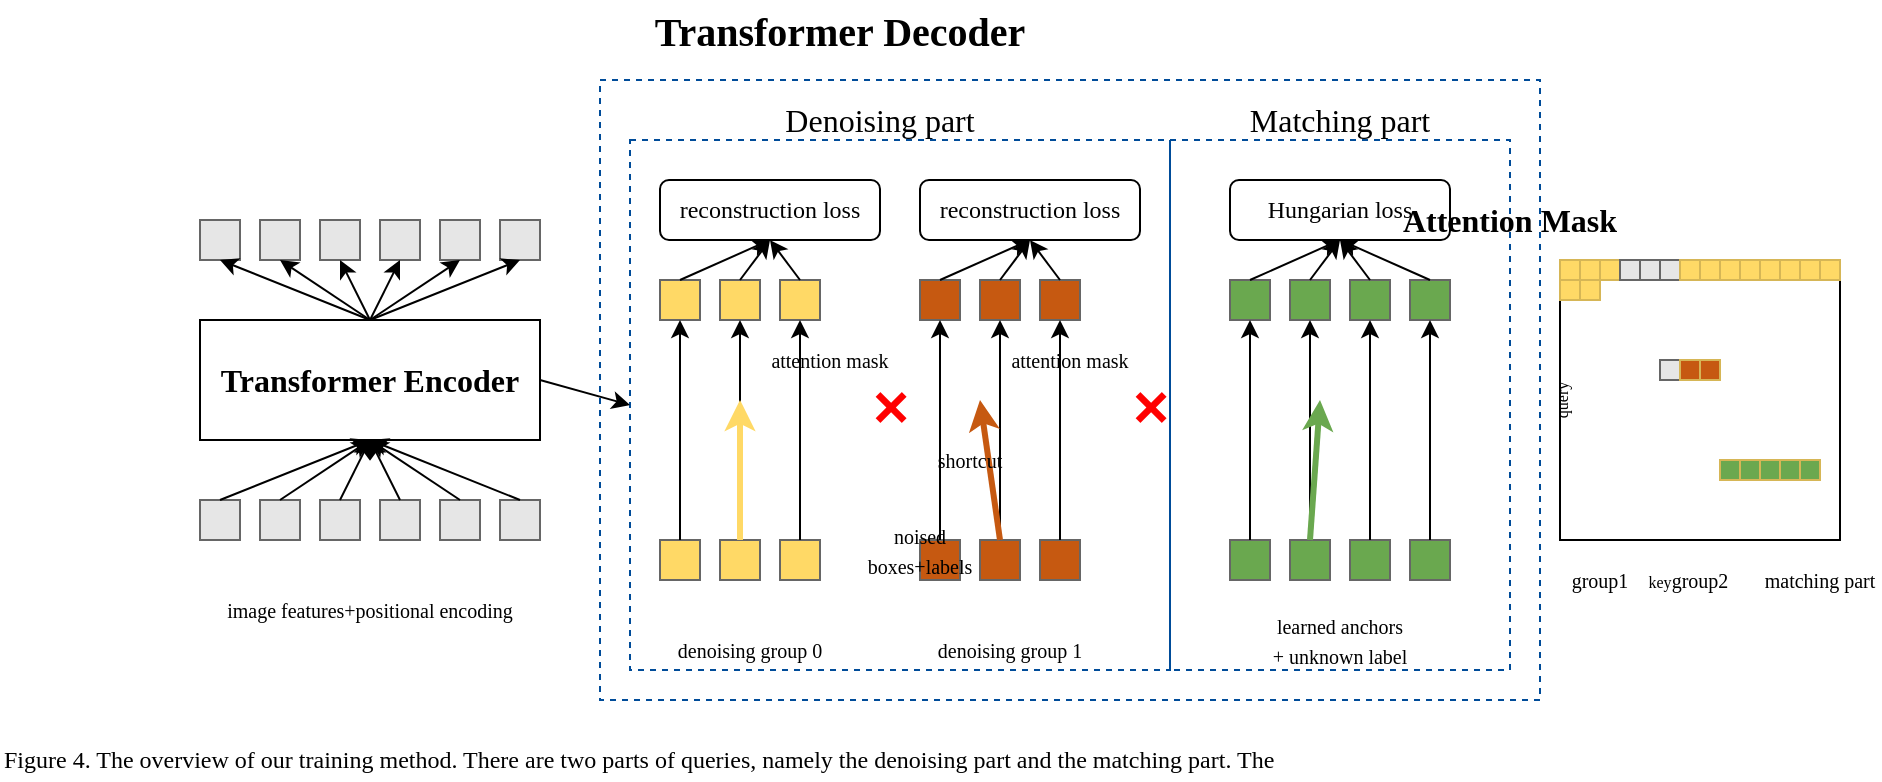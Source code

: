 <mxfile version="21.8.2" type="device">
  <diagram id="transformer_decoder" name="Transformer Decoder">
    <mxGraphModel dx="1422" dy="798" grid="1" gridSize="10" guides="1" tooltips="1" connect="1" arrows="1" fold="1" page="1" pageScale="1" pageWidth="850" pageHeight="1100" math="0" shadow="0">
      <root>
        <mxCell id="0" />
        <mxCell id="1" parent="0" />
        
        <!-- Title -->
        <mxCell id="2" value="&lt;font style=&quot;font-size: 20px;&quot; face=&quot;Times New Roman&quot;&gt;&lt;b&gt;Transformer Decoder&lt;/b&gt;&lt;/font&gt;" style="text;html=1;strokeColor=none;fillColor=none;align=center;verticalAlign=middle;whiteSpace=wrap;rounded=0;" vertex="1" parent="1">
          <mxGeometry x="320" y="60" width="240" height="30" as="geometry" />
        </mxCell>
        
        <!-- Main divided sections -->
        <mxCell id="3" value="" style="rounded=0;whiteSpace=wrap;html=1;fillColor=none;dashed=1;strokeColor=#004C99;strokeWidth=1;" vertex="1" parent="1">
          <mxGeometry x="320" y="100" width="470" height="310" as="geometry" />
        </mxCell>
        
        <!-- Denoising part -->
        <mxCell id="4" value="" style="rounded=0;whiteSpace=wrap;html=1;fillColor=none;dashed=1;strokeColor=#004C99;strokeWidth=1;" vertex="1" parent="1">
          <mxGeometry x="335" y="130" width="270" height="265" as="geometry" />
        </mxCell>
        
        <mxCell id="5" value="&lt;font face=&quot;Times New Roman&quot; style=&quot;font-size: 16px;&quot;&gt;Denoising part&lt;/font&gt;" style="text;html=1;strokeColor=none;fillColor=none;align=center;verticalAlign=middle;whiteSpace=wrap;rounded=0;" vertex="1" parent="1">
          <mxGeometry x="400" y="105" width="120" height="30" as="geometry" />
        </mxCell>
        
        <!-- Matching part -->
        <mxCell id="6" value="" style="rounded=0;whiteSpace=wrap;html=1;fillColor=none;dashed=1;strokeColor=#004C99;strokeWidth=1;" vertex="1" parent="1">
          <mxGeometry x="605" y="130" width="170" height="265" as="geometry" />
        </mxCell>
        
        <mxCell id="7" value="&lt;font face=&quot;Times New Roman&quot; style=&quot;font-size: 16px;&quot;&gt;Matching part&lt;/font&gt;" style="text;html=1;strokeColor=none;fillColor=none;align=center;verticalAlign=middle;whiteSpace=wrap;rounded=0;" vertex="1" parent="1">
          <mxGeometry x="630" y="105" width="120" height="30" as="geometry" />
        </mxCell>
        
        <!-- Transformer Encoder Box -->
        <mxCell id="8" value="&lt;font face=&quot;Times New Roman&quot; style=&quot;font-size: 16px;&quot;&gt;&lt;b&gt;Transformer Encoder&lt;/b&gt;&lt;/font&gt;" style="rounded=0;whiteSpace=wrap;html=1;fillColor=#ffffff;strokeColor=#000000;strokeWidth=1;" vertex="1" parent="1">
          <mxGeometry x="120" y="220" width="170" height="60" as="geometry" />
        </mxCell>
        
        <!-- Reconstruction Loss Boxes -->
        <mxCell id="9" value="&lt;font style=&quot;font-size: 12px;&quot; face=&quot;Times New Roman&quot;&gt;reconstruction loss&lt;/font&gt;" style="rounded=1;whiteSpace=wrap;html=1;fillColor=#FFFFFF;strokeColor=#000000;" vertex="1" parent="1">
          <mxGeometry x="350" y="150" width="110" height="30" as="geometry" />
        </mxCell>
        
        <mxCell id="10" value="&lt;font style=&quot;font-size: 12px;&quot; face=&quot;Times New Roman&quot;&gt;reconstruction loss&lt;/font&gt;" style="rounded=1;whiteSpace=wrap;html=1;fillColor=#FFFFFF;strokeColor=#000000;" vertex="1" parent="1">
          <mxGeometry x="480" y="150" width="110" height="30" as="geometry" />
        </mxCell>
        
        <!-- Hungarian Loss Box -->
        <mxCell id="11" value="&lt;font style=&quot;font-size: 12px;&quot; face=&quot;Times New Roman&quot;&gt;Hungarian loss&lt;/font&gt;" style="rounded=1;whiteSpace=wrap;html=1;fillColor=#FFFFFF;strokeColor=#000000;" vertex="1" parent="1">
          <mxGeometry x="635" y="150" width="110" height="30" as="geometry" />
        </mxCell>
        
        <!-- Input Boxes for Transformer Encoder -->
        <mxCell id="12" value="" style="rounded=0;whiteSpace=wrap;html=1;fillColor=#E6E6E6;strokeColor=#666666;" vertex="1" parent="1">
          <mxGeometry x="120" y="310" width="20" height="20" as="geometry" />
        </mxCell>
        
        <mxCell id="13" value="" style="rounded=0;whiteSpace=wrap;html=1;fillColor=#E6E6E6;strokeColor=#666666;" vertex="1" parent="1">
          <mxGeometry x="150" y="310" width="20" height="20" as="geometry" />
        </mxCell>
        
        <mxCell id="14" value="" style="rounded=0;whiteSpace=wrap;html=1;fillColor=#E6E6E6;strokeColor=#666666;" vertex="1" parent="1">
          <mxGeometry x="180" y="310" width="20" height="20" as="geometry" />
        </mxCell>
        
        <mxCell id="15" value="" style="rounded=0;whiteSpace=wrap;html=1;fillColor=#E6E6E6;strokeColor=#666666;" vertex="1" parent="1">
          <mxGeometry x="210" y="310" width="20" height="20" as="geometry" />
        </mxCell>
        
        <mxCell id="16" value="" style="rounded=0;whiteSpace=wrap;html=1;fillColor=#E6E6E6;strokeColor=#666666;" vertex="1" parent="1">
          <mxGeometry x="240" y="310" width="20" height="20" as="geometry" />
        </mxCell>
        
        <mxCell id="17" value="" style="rounded=0;whiteSpace=wrap;html=1;fillColor=#E6E6E6;strokeColor=#666666;" vertex="1" parent="1">
          <mxGeometry x="270" y="310" width="20" height="20" as="geometry" />
        </mxCell>
        
        <!-- Output Boxes from Transformer Encoder -->
        <mxCell id="18" value="" style="rounded=0;whiteSpace=wrap;html=1;fillColor=#E6E6E6;strokeColor=#666666;" vertex="1" parent="1">
          <mxGeometry x="120" y="170" width="20" height="20" as="geometry" />
        </mxCell>
        
        <mxCell id="19" value="" style="rounded=0;whiteSpace=wrap;html=1;fillColor=#E6E6E6;strokeColor=#666666;" vertex="1" parent="1">
          <mxGeometry x="150" y="170" width="20" height="20" as="geometry" />
        </mxCell>
        
        <mxCell id="20" value="" style="rounded=0;whiteSpace=wrap;html=1;fillColor=#E6E6E6;strokeColor=#666666;" vertex="1" parent="1">
          <mxGeometry x="180" y="170" width="20" height="20" as="geometry" />
        </mxCell>
        
        <mxCell id="21" value="" style="rounded=0;whiteSpace=wrap;html=1;fillColor=#E6E6E6;strokeColor=#666666;" vertex="1" parent="1">
          <mxGeometry x="210" y="170" width="20" height="20" as="geometry" />
        </mxCell>
        
        <mxCell id="22" value="" style="rounded=0;whiteSpace=wrap;html=1;fillColor=#E6E6E6;strokeColor=#666666;" vertex="1" parent="1">
          <mxGeometry x="240" y="170" width="20" height="20" as="geometry" />
        </mxCell>
        
        <mxCell id="23" value="" style="rounded=0;whiteSpace=wrap;html=1;fillColor=#E6E6E6;strokeColor=#666666;" vertex="1" parent="1">
          <mxGeometry x="270" y="170" width="20" height="20" as="geometry" />
        </mxCell>
        
        <!-- Denoising Group 0 Boxes -->
        <mxCell id="24" value="" style="rounded=0;whiteSpace=wrap;html=1;fillColor=#FFD966;strokeColor=#666666;" vertex="1" parent="1">
          <mxGeometry x="350" y="200" width="20" height="20" as="geometry" />
        </mxCell>
        
        <mxCell id="25" value="" style="rounded=0;whiteSpace=wrap;html=1;fillColor=#FFD966;strokeColor=#666666;" vertex="1" parent="1">
          <mxGeometry x="380" y="200" width="20" height="20" as="geometry" />
        </mxCell>
        
        <mxCell id="26" value="" style="rounded=0;whiteSpace=wrap;html=1;fillColor=#FFD966;strokeColor=#666666;" vertex="1" parent="1">
          <mxGeometry x="410" y="200" width="20" height="20" as="geometry" />
        </mxCell>
        
        <!-- Denoising Group 1 Boxes -->
        <mxCell id="27" value="" style="rounded=0;whiteSpace=wrap;html=1;fillColor=#C65911;strokeColor=#666666;" vertex="1" parent="1">
          <mxGeometry x="480" y="200" width="20" height="20" as="geometry" />
        </mxCell>
        
        <mxCell id="28" value="" style="rounded=0;whiteSpace=wrap;html=1;fillColor=#C65911;strokeColor=#666666;" vertex="1" parent="1">
          <mxGeometry x="510" y="200" width="20" height="20" as="geometry" />
        </mxCell>
        
        <mxCell id="29" value="" style="rounded=0;whiteSpace=wrap;html=1;fillColor=#C65911;strokeColor=#666666;" vertex="1" parent="1">
          <mxGeometry x="540" y="200" width="20" height="20" as="geometry" />
        </mxCell>
        
        <!-- Matching part Boxes -->
        <mxCell id="30" value="" style="rounded=0;whiteSpace=wrap;html=1;fillColor=#6AA84F;strokeColor=#666666;" vertex="1" parent="1">
          <mxGeometry x="635" y="200" width="20" height="20" as="geometry" />
        </mxCell>
        
        <mxCell id="31" value="" style="rounded=0;whiteSpace=wrap;html=1;fillColor=#6AA84F;strokeColor=#666666;" vertex="1" parent="1">
          <mxGeometry x="665" y="200" width="20" height="20" as="geometry" />
        </mxCell>
        
        <mxCell id="32" value="" style="rounded=0;whiteSpace=wrap;html=1;fillColor=#6AA84F;strokeColor=#666666;" vertex="1" parent="1">
          <mxGeometry x="695" y="200" width="20" height="20" as="geometry" />
        </mxCell>
        
        <mxCell id="33" value="" style="rounded=0;whiteSpace=wrap;html=1;fillColor=#6AA84F;strokeColor=#666666;" vertex="1" parent="1">
          <mxGeometry x="725" y="200" width="20" height="20" as="geometry" />
        </mxCell>
        
        <!-- Input Vectors Below -->
        <!-- Denoising Group 0 Input -->
        <mxCell id="34" value="" style="rounded=0;whiteSpace=wrap;html=1;fillColor=#FFD966;strokeColor=#666666;" vertex="1" parent="1">
          <mxGeometry x="350" y="330" width="20" height="20" as="geometry" />
        </mxCell>
        
        <mxCell id="35" value="" style="rounded=0;whiteSpace=wrap;html=1;fillColor=#FFD966;strokeColor=#666666;" vertex="1" parent="1">
          <mxGeometry x="380" y="330" width="20" height="20" as="geometry" />
        </mxCell>
        
        <mxCell id="36" value="" style="rounded=0;whiteSpace=wrap;html=1;fillColor=#FFD966;strokeColor=#666666;" vertex="1" parent="1">
          <mxGeometry x="410" y="330" width="20" height="20" as="geometry" />
        </mxCell>
        
        <!-- Denoising Group 1 Input -->
        <mxCell id="37" value="" style="rounded=0;whiteSpace=wrap;html=1;fillColor=#C65911;strokeColor=#666666;" vertex="1" parent="1">
          <mxGeometry x="480" y="330" width="20" height="20" as="geometry" />
        </mxCell>
        
        <mxCell id="38" value="" style="rounded=0;whiteSpace=wrap;html=1;fillColor=#C65911;strokeColor=#666666;" vertex="1" parent="1">
          <mxGeometry x="510" y="330" width="20" height="20" as="geometry" />
        </mxCell>
        
        <mxCell id="39" value="" style="rounded=0;whiteSpace=wrap;html=1;fillColor=#C65911;strokeColor=#666666;" vertex="1" parent="1">
          <mxGeometry x="540" y="330" width="20" height="20" as="geometry" />
        </mxCell>
        
        <!-- Matching part Input -->
        <mxCell id="40" value="" style="rounded=0;whiteSpace=wrap;html=1;fillColor=#6AA84F;strokeColor=#666666;" vertex="1" parent="1">
          <mxGeometry x="635" y="330" width="20" height="20" as="geometry" />
        </mxCell>
        
        <mxCell id="41" value="" style="rounded=0;whiteSpace=wrap;html=1;fillColor=#6AA84F;strokeColor=#666666;" vertex="1" parent="1">
          <mxGeometry x="665" y="330" width="20" height="20" as="geometry" />
        </mxCell>
        
        <mxCell id="42" value="" style="rounded=0;whiteSpace=wrap;html=1;fillColor=#6AA84F;strokeColor=#666666;" vertex="1" parent="1">
          <mxGeometry x="695" y="330" width="20" height="20" as="geometry" />
        </mxCell>
        
        <mxCell id="43" value="" style="rounded=0;whiteSpace=wrap;html=1;fillColor=#6AA84F;strokeColor=#666666;" vertex="1" parent="1">
          <mxGeometry x="725" y="330" width="20" height="20" as="geometry" />
        </mxCell>
        
        <!-- Attention Mask Title and Box -->
        <mxCell id="44" value="&lt;font style=&quot;font-size: 16px;&quot; face=&quot;Times New Roman&quot;&gt;&lt;b&gt;Attention Mask&lt;/b&gt;&lt;/font&gt;" style="text;html=1;strokeColor=none;fillColor=none;align=center;verticalAlign=middle;whiteSpace=wrap;rounded=0;" vertex="1" parent="1">
          <mxGeometry x="700" y="155" width="150" height="30" as="geometry" />
        </mxCell>
        
        <!-- Attention Mask Grid -->
        <mxCell id="45" value="" style="rounded=0;whiteSpace=wrap;html=1;fillColor=none;strokeColor=#000000;" vertex="1" parent="1">
          <mxGeometry x="800" y="190" width="140" height="140" as="geometry" />
        </mxCell>
        
        <!-- Row 1 of grid -->
        <mxCell id="46" value="" style="rounded=0;whiteSpace=wrap;html=1;fillColor=#FFD966;strokeColor=#d6b656;" vertex="1" parent="1">
          <mxGeometry x="800" y="190" width="10" height="10" as="geometry" />
        </mxCell>
        
        <mxCell id="47" value="" style="rounded=0;whiteSpace=wrap;html=1;fillColor=#FFD966;strokeColor=#d6b656;" vertex="1" parent="1">
          <mxGeometry x="810" y="190" width="10" height="10" as="geometry" />
        </mxCell>
        
        <mxCell id="48" value="" style="rounded=0;whiteSpace=wrap;html=1;fillColor=#FFD966;strokeColor=#d6b656;" vertex="1" parent="1">
          <mxGeometry x="820" y="190" width="10" height="10" as="geometry" />
        </mxCell>
        
        <mxCell id="49" value="" style="rounded=0;whiteSpace=wrap;html=1;fillColor=#E6E6E6;strokeColor=#666666;" vertex="1" parent="1">
          <mxGeometry x="830" y="190" width="10" height="10" as="geometry" />
        </mxCell>
        
        <mxCell id="50" value="" style="rounded=0;whiteSpace=wrap;html=1;fillColor=#E6E6E6;strokeColor=#666666;" vertex="1" parent="1">
          <mxGeometry x="840" y="190" width="10" height="10" as="geometry" />
        </mxCell>
        
        <mxCell id="51" value="" style="rounded=0;whiteSpace=wrap;html=1;fillColor=#E6E6E6;strokeColor=#666666;" vertex="1" parent="1">
          <mxGeometry x="850" y="190" width="10" height="10" as="geometry" />
        </mxCell>
        
        <mxCell id="52" value="" style="rounded=0;whiteSpace=wrap;html=1;fillColor=#FFD966;strokeColor=#d6b656;" vertex="1" parent="1">
          <mxGeometry x="860" y="190" width="10" height="10" as="geometry" />
        </mxCell>
        
        <mxCell id="53" value="" style="rounded=0;whiteSpace=wrap;html=1;fillColor=#FFD966;strokeColor=#d6b656;" vertex="1" parent="1">
          <mxGeometry x="870" y="190" width="10" height="10" as="geometry" />
        </mxCell>
        
        <mxCell id="54" value="" style="rounded=0;whiteSpace=wrap;html=1;fillColor=#FFD966;strokeColor=#d6b656;" vertex="1" parent="1">
          <mxGeometry x="880" y="190" width="10" height="10" as="geometry" />
        </mxCell>
        
        <mxCell id="55" value="" style="rounded=0;whiteSpace=wrap;html=1;fillColor=#FFD966;strokeColor=#d6b656;" vertex="1" parent="1">
          <mxGeometry x="890" y="190" width="10" height="10" as="geometry" />
        </mxCell>
        
        <mxCell id="56" value="" style="rounded=0;whiteSpace=wrap;html=1;fillColor=#FFD966;strokeColor=#d6b656;" vertex="1" parent="1">
          <mxGeometry x="900" y="190" width="10" height="10" as="geometry" />
        </mxCell>
        
        <mxCell id="57" value="" style="rounded=0;whiteSpace=wrap;html=1;fillColor=#FFD966;strokeColor=#d6b656;" vertex="1" parent="1">
          <mxGeometry x="910" y="190" width="10" height="10" as="geometry" />
        </mxCell>
        
        <mxCell id="58" value="" style="rounded=0;whiteSpace=wrap;html=1;fillColor=#FFD966;strokeColor=#d6b656;" vertex="1" parent="1">
          <mxGeometry x="920" y="190" width="10" height="10" as="geometry" />
        </mxCell>
        
        <mxCell id="59" value="" style="rounded=0;whiteSpace=wrap;html=1;fillColor=#FFD966;strokeColor=#d6b656;" vertex="1" parent="1">
          <mxGeometry x="930" y="190" width="10" height="10" as="geometry" />
        </mxCell>
        
        <!-- Add more colored cells for the attention mask grid -->
        <!-- Row 2 of grid -->
        <mxCell id="60" value="" style="rounded=0;whiteSpace=wrap;html=1;fillColor=#FFD966;strokeColor=#d6b656;" vertex="1" parent="1">
          <mxGeometry x="800" y="200" width="10" height="10" as="geometry" />
        </mxCell>
        
        <mxCell id="61" value="" style="rounded=0;whiteSpace=wrap;html=1;fillColor=#FFD966;strokeColor=#d6b656;" vertex="1" parent="1">
          <mxGeometry x="810" y="200" width="10" height="10" as="geometry" />
        </mxCell>
        
        <!-- Continue adding all the grid cells as needed -->
        <!-- For brevity, I'll add the remaining representative rows -->
        
        <!-- Middle rows with brown cells -->
        <mxCell id="62" value="" style="rounded=0;whiteSpace=wrap;html=1;fillColor=#E6E6E6;strokeColor=#666666;" vertex="1" parent="1">
          <mxGeometry x="850" y="240" width="10" height="10" as="geometry" />
        </mxCell>
        
        <mxCell id="63" value="" style="rounded=0;whiteSpace=wrap;html=1;fillColor=#C65911;strokeColor=#d6b656;" vertex="1" parent="1">
          <mxGeometry x="860" y="240" width="10" height="10" as="geometry" />
        </mxCell>
        
        <mxCell id="64" value="" style="rounded=0;whiteSpace=wrap;html=1;fillColor=#C65911;strokeColor=#d6b656;" vertex="1" parent="1">
          <mxGeometry x="870" y="240" width="10" height="10" as="geometry" />
        </mxCell>
        
        <!-- Bottom rows with green cells -->
        <mxCell id="65" value="" style="rounded=0;whiteSpace=wrap;html=1;fillColor=#6AA84F;strokeColor=#d6b656;" vertex="1" parent="1">
          <mxGeometry x="880" y="290" width="10" height="10" as="geometry" />
        </mxCell>
        
        <mxCell id="66" value="" style="rounded=0;whiteSpace=wrap;html=1;fillColor=#6AA84F;strokeColor=#d6b656;" vertex="1" parent="1">
          <mxGeometry x="890" y="290" width="10" height="10" as="geometry" />
        </mxCell>
        
        <mxCell id="67" value="" style="rounded=0;whiteSpace=wrap;html=1;fillColor=#6AA84F;strokeColor=#d6b656;" vertex="1" parent="1">
          <mxGeometry x="900" y="290" width="10" height="10" as="geometry" />
        </mxCell>
        
        <mxCell id="68" value="" style="rounded=0;whiteSpace=wrap;html=1;fillColor=#6AA84F;strokeColor=#d6b656;" vertex="1" parent="1">
          <mxGeometry x="910" y="290" width="10" height="10" as="geometry" />
        </mxCell>
        
        <mxCell id="69" value="" style="rounded=0;whiteSpace=wrap;html=1;fillColor=#6AA84F;strokeColor=#d6b656;" vertex="1" parent="1">
          <mxGeometry x="920" y="290" width="10" height="10" as="geometry" />
        </mxCell>
        
        <!-- Legend for the Attention Mask -->
        <mxCell id="70" value="&lt;font face=&quot;Times New Roman&quot; style=&quot;font-size: 10px;&quot;&gt;group1&lt;/font&gt;" style="text;html=1;strokeColor=none;fillColor=none;align=center;verticalAlign=middle;whiteSpace=wrap;rounded=0;" vertex="1" parent="1">
          <mxGeometry x="800" y="340" width="40" height="20" as="geometry" />
        </mxCell>
        
        <mxCell id="71" value="&lt;font face=&quot;Times New Roman&quot; style=&quot;font-size: 10px;&quot;&gt;group2&lt;/font&gt;" style="text;html=1;strokeColor=none;fillColor=none;align=center;verticalAlign=middle;whiteSpace=wrap;rounded=0;" vertex="1" parent="1">
          <mxGeometry x="850" y="340" width="40" height="20" as="geometry" />
        </mxCell>
        
        <mxCell id="72" value="&lt;font face=&quot;Times New Roman&quot; style=&quot;font-size: 10px;&quot;&gt;matching part&lt;/font&gt;" style="text;html=1;strokeColor=none;fillColor=none;align=center;verticalAlign=middle;whiteSpace=wrap;rounded=0;" vertex="1" parent="1">
          <mxGeometry x="900" y="340" width="60" height="20" as="geometry" />
        </mxCell>
        
        <!-- Connection arrows from encoder to decoder -->
        <mxCell id="73" value="" style="endArrow=classic;html=1;rounded=0;exitX=1;exitY=0.5;exitDx=0;exitDy=0;entryX=0;entryY=0.5;entryDx=0;entryDy=0;" edge="1" parent="1" source="8" target="4">
          <mxGeometry width="50" height="50" relative="1" as="geometry">
            <mxPoint x="400" y="430" as="sourcePoint" />
            <mxPoint x="450" y="380" as="targetPoint" />
          </mxGeometry>
        </mxCell>
        
        <!-- Arrows from input to encoder -->
        <mxCell id="74" value="" style="endArrow=classic;html=1;rounded=0;exitX=0.5;exitY=0;exitDx=0;exitDy=0;entryX=0.5;entryY=1;entryDx=0;entryDy=0;" edge="1" parent="1" source="12" target="8">
          <mxGeometry width="50" height="50" relative="1" as="geometry">
            <mxPoint x="400" y="430" as="sourcePoint" />
            <mxPoint x="450" y="380" as="targetPoint" />
          </mxGeometry>
        </mxCell>
        
        <mxCell id="75" value="" style="endArrow=classic;html=1;rounded=0;exitX=0.5;exitY=0;exitDx=0;exitDy=0;entryX=0.5;entryY=1;entryDx=0;entryDy=0;" edge="1" parent="1" source="13" target="8">
          <mxGeometry width="50" height="50" relative="1" as="geometry">
            <mxPoint x="400" y="430" as="sourcePoint" />
            <mxPoint x="450" y="380" as="targetPoint" />
          </mxGeometry>
        </mxCell>
        
        <mxCell id="76" value="" style="endArrow=classic;html=1;rounded=0;exitX=0.5;exitY=0;exitDx=0;exitDy=0;entryX=0.5;entryY=1;entryDx=0;entryDy=0;" edge="1" parent="1" source="14" target="8">
          <mxGeometry width="50" height="50" relative="1" as="geometry">
            <mxPoint x="400" y="430" as="sourcePoint" />
            <mxPoint x="450" y="380" as="targetPoint" />
          </mxGeometry>
        </mxCell>
        
        <mxCell id="77" value="" style="endArrow=classic;html=1;rounded=0;exitX=0.5;exitY=0;exitDx=0;exitDy=0;entryX=0.5;entryY=1;entryDx=0;entryDy=0;" edge="1" parent="1" source="15" target="8">
          <mxGeometry width="50" height="50" relative="1" as="geometry">
            <mxPoint x="400" y="430" as="sourcePoint" />
            <mxPoint x="450" y="380" as="targetPoint" />
          </mxGeometry>
        </mxCell>
        
        <mxCell id="78" value="" style="endArrow=classic;html=1;rounded=0;exitX=0.5;exitY=0;exitDx=0;exitDy=0;entryX=0.5;entryY=1;entryDx=0;entryDy=0;" edge="1" parent="1" source="16" target="8">
          <mxGeometry width="50" height="50" relative="1" as="geometry">
            <mxPoint x="400" y="430" as="sourcePoint" />
            <mxPoint x="450" y="380" as="targetPoint" />
          </mxGeometry>
        </mxCell>
        
        <mxCell id="79" value="" style="endArrow=classic;html=1;rounded=0;exitX=0.5;exitY=0;exitDx=0;exitDy=0;entryX=0.5;entryY=1;entryDx=0;entryDy=0;" edge="1" parent="1" source="17" target="8">
          <mxGeometry width="50" height="50" relative="1" as="geometry">
            <mxPoint x="400" y="430" as="sourcePoint" />
            <mxPoint x="450" y="380" as="targetPoint" />
          </mxGeometry>
        </mxCell>
        
        <!-- Arrows from encoder output to upward -->
        <mxCell id="80" value="" style="endArrow=classic;html=1;rounded=0;exitX=0.5;exitY=0;exitDx=0;exitDy=0;entryX=0.5;entryY=1;entryDx=0;entryDy=0;" edge="1" parent="1" source="8" target="18">
          <mxGeometry width="50" height="50" relative="1" as="geometry">
            <mxPoint x="400" y="430" as="sourcePoint" />
            <mxPoint x="450" y="380" as="targetPoint" />
          </mxGeometry>
        </mxCell>
        
        <mxCell id="81" value="" style="endArrow=classic;html=1;rounded=0;exitX=0.5;exitY=0;exitDx=0;exitDy=0;entryX=0.5;entryY=1;entryDx=0;entryDy=0;" edge="1" parent="1" source="8" target="19">
          <mxGeometry width="50" height="50" relative="1" as="geometry">
            <mxPoint x="400" y="430" as="sourcePoint" />
            <mxPoint x="450" y="380" as="targetPoint" />
          </mxGeometry>
        </mxCell>
        
        <mxCell id="82" value="" style="endArrow=classic;html=1;rounded=0;exitX=0.5;exitY=0;exitDx=0;exitDy=0;entryX=0.5;entryY=1;entryDx=0;entryDy=0;" edge="1" parent="1" source="8" target="20">
          <mxGeometry width="50" height="50" relative="1" as="geometry">
            <mxPoint x="400" y="430" as="sourcePoint" />
            <mxPoint x="450" y="380" as="targetPoint" />
          </mxGeometry>
        </mxCell>
        
        <mxCell id="83" value="" style="endArrow=classic;html=1;rounded=0;exitX=0.5;exitY=0;exitDx=0;exitDy=0;entryX=0.5;entryY=1;entryDx=0;entryDy=0;" edge="1" parent="1" source="8" target="21">
          <mxGeometry width="50" height="50" relative="1" as="geometry">
            <mxPoint x="400" y="430" as="sourcePoint" />
            <mxPoint x="450" y="380" as="targetPoint" />
          </mxGeometry>
        </mxCell>
        
        <mxCell id="84" value="" style="endArrow=classic;html=1;rounded=0;exitX=0.5;exitY=0;exitDx=0;exitDy=0;entryX=0.5;entryY=1;entryDx=0;entryDy=0;" edge="1" parent="1" source="8" target="22">
          <mxGeometry width="50" height="50" relative="1" as="geometry">
            <mxPoint x="400" y="430" as="sourcePoint" />
            <mxPoint x="450" y="380" as="targetPoint" />
          </mxGeometry>
        </mxCell>
        
        <mxCell id="85" value="" style="endArrow=classic;html=1;rounded=0;exitX=0.5;exitY=0;exitDx=0;exitDy=0;entryX=0.5;entryY=1;entryDx=0;entryDy=0;" edge="1" parent="1" source="8" target="23">
          <mxGeometry width="50" height="50" relative="1" as="geometry">
            <mxPoint x="400" y="430" as="sourcePoint" />
            <mxPoint x="450" y="380" as="targetPoint" />
          </mxGeometry>
        </mxCell>
        
        <!-- Arrows from denoising group 0 input to output -->
        <mxCell id="86" value="" style="endArrow=classic;html=1;rounded=0;exitX=0.5;exitY=0;exitDx=0;exitDy=0;entryX=0.5;entryY=1;entryDx=0;entryDy=0;" edge="1" parent="1" source="34" target="24">
          <mxGeometry width="50" height="50" relative="1" as="geometry">
            <mxPoint x="400" y="430" as="sourcePoint" />
            <mxPoint x="450" y="380" as="targetPoint" />
          </mxGeometry>
        </mxCell>
        
        <mxCell id="87" value="" style="endArrow=classic;html=1;rounded=0;exitX=0.5;exitY=0;exitDx=0;exitDy=0;entryX=0.5;entryY=1;entryDx=0;entryDy=0;" edge="1" parent="1" source="35" target="25">
          <mxGeometry width="50" height="50" relative="1" as="geometry">
            <mxPoint x="400" y="430" as="sourcePoint" />
            <mxPoint x="450" y="380" as="targetPoint" />
          </mxGeometry>
        </mxCell>
        
        <mxCell id="88" value="" style="endArrow=classic;html=1;rounded=0;exitX=0.5;exitY=0;exitDx=0;exitDy=0;entryX=0.5;entryY=1;entryDx=0;entryDy=0;" edge="1" parent="1" source="36" target="26">
          <mxGeometry width="50" height="50" relative="1" as="geometry">
            <mxPoint x="400" y="430" as="sourcePoint" />
            <mxPoint x="450" y="380" as="targetPoint" />
          </mxGeometry>
        </mxCell>
        
        <!-- Arrows from denoising group 1 input to output -->
        <mxCell id="89" value="" style="endArrow=classic;html=1;rounded=0;exitX=0.5;exitY=0;exitDx=0;exitDy=0;entryX=0.5;entryY=1;entryDx=0;entryDy=0;" edge="1" parent="1" source="37" target="27">
          <mxGeometry width="50" height="50" relative="1" as="geometry">
            <mxPoint x="400" y="430" as="sourcePoint" />
            <mxPoint x="450" y="380" as="targetPoint" />
          </mxGeometry>
        </mxCell>
        
        <mxCell id="90" value="" style="endArrow=classic;html=1;rounded=0;exitX=0.5;exitY=0;exitDx=0;exitDy=0;entryX=0.5;entryY=1;entryDx=0;entryDy=0;" edge="1" parent="1" source="38" target="28">
          <mxGeometry width="50" height="50" relative="1" as="geometry">
            <mxPoint x="400" y="430" as="sourcePoint" />
            <mxPoint x="450" y="380" as="targetPoint" />
          </mxGeometry>
        </mxCell>
        
        <mxCell id="91" value="" style="endArrow=classic;html=1;rounded=0;exitX=0.5;exitY=0;exitDx=0;exitDy=0;entryX=0.5;entryY=1;entryDx=0;entryDy=0;" edge="1" parent="1" source="39" target="29">
          <mxGeometry width="50" height="50" relative="1" as="geometry">
            <mxPoint x="400" y="430" as="sourcePoint" />
            <mxPoint x="450" y="380" as="targetPoint" />
          </mxGeometry>
        </mxCell>
        
        <!-- Arrows from matching part input to output -->
        <mxCell id="92" value="" style="endArrow=classic;html=1;rounded=0;exitX=0.5;exitY=0;exitDx=0;exitDy=0;entryX=0.5;entryY=1;entryDx=0;entryDy=0;" edge="1" parent="1" source="40" target="30">
          <mxGeometry width="50" height="50" relative="1" as="geometry">
            <mxPoint x="400" y="430" as="sourcePoint" />
            <mxPoint x="450" y="380" as="targetPoint" />
          </mxGeometry>
        </mxCell>
        
        <mxCell id="93" value="" style="endArrow=classic;html=1;rounded=0;exitX=0.5;exitY=0;exitDx=0;exitDy=0;entryX=0.5;entryY=1;entryDx=0;entryDy=0;" edge="1" parent="1" source="41" target="31">
          <mxGeometry width="50" height="50" relative="1" as="geometry">
            <mxPoint x="400" y="430" as="sourcePoint" />
            <mxPoint x="450" y="380" as="targetPoint" />
          </mxGeometry>
        </mxCell>
        
        <mxCell id="94" value="" style="endArrow=classic;html=1;rounded=0;exitX=0.5;exitY=0;exitDx=0;exitDy=0;entryX=0.5;entryY=1;entryDx=0;entryDy=0;" edge="1" parent="1" source="42" target="32">
          <mxGeometry width="50" height="50" relative="1" as="geometry">
            <mxPoint x="400" y="430" as="sourcePoint" />
            <mxPoint x="450" y="380" as="targetPoint" />
          </mxGeometry>
        </mxCell>
        
        <mxCell id="95" value="" style="endArrow=classic;html=1;rounded=0;exitX=0.5;exitY=0;exitDx=0;exitDy=0;entryX=0.5;entryY=1;entryDx=0;entryDy=0;" edge="1" parent="1" source="43" target="33">
          <mxGeometry width="50" height="50" relative="1" as="geometry">
            <mxPoint x="400" y="430" as="sourcePoint" />
            <mxPoint x="450" y="380" as="targetPoint" />
          </mxGeometry>
        </mxCell>
        
        <!-- Arrows from outputs to loss functions -->
        <mxCell id="96" value="" style="endArrow=classic;html=1;rounded=0;exitX=0.5;exitY=0;exitDx=0;exitDy=0;entryX=0.5;entryY=1;entryDx=0;entryDy=0;" edge="1" parent="1" source="24" target="9">
          <mxGeometry width="50" height="50" relative="1" as="geometry">
            <mxPoint x="400" y="430" as="sourcePoint" />
            <mxPoint x="450" y="380" as="targetPoint" />
          </mxGeometry>
        </mxCell>
        
        <mxCell id="97" value="" style="endArrow=classic;html=1;rounded=0;exitX=0.5;exitY=0;exitDx=0;exitDy=0;entryX=0.5;entryY=1;entryDx=0;entryDy=0;" edge="1" parent="1" source="25" target="9">
          <mxGeometry width="50" height="50" relative="1" as="geometry">
            <mxPoint x="400" y="430" as="sourcePoint" />
            <mxPoint x="450" y="380" as="targetPoint" />
          </mxGeometry>
        </mxCell>
        
        <mxCell id="98" value="" style="endArrow=classic;html=1;rounded=0;exitX=0.5;exitY=0;exitDx=0;exitDy=0;entryX=0.5;entryY=1;entryDx=0;entryDy=0;" edge="1" parent="1" source="26" target="9">
          <mxGeometry width="50" height="50" relative="1" as="geometry">
            <mxPoint x="400" y="430" as="sourcePoint" />
            <mxPoint x="450" y="380" as="targetPoint" />
          </mxGeometry>
        </mxCell>
        
        <mxCell id="99" value="" style="endArrow=classic;html=1;rounded=0;exitX=0.5;exitY=0;exitDx=0;exitDy=0;entryX=0.5;entryY=1;entryDx=0;entryDy=0;" edge="1" parent="1" source="27" target="10">
          <mxGeometry width="50" height="50" relative="1" as="geometry">
            <mxPoint x="400" y="430" as="sourcePoint" />
            <mxPoint x="450" y="380" as="targetPoint" />
          </mxGeometry>
        </mxCell>
        
        <mxCell id="100" value="" style="endArrow=classic;html=1;rounded=0;exitX=0.5;exitY=0;exitDx=0;exitDy=0;entryX=0.5;entryY=1;entryDx=0;entryDy=0;" edge="1" parent="1" source="28" target="10">
          <mxGeometry width="50" height="50" relative="1" as="geometry">
            <mxPoint x="400" y="430" as="sourcePoint" />
            <mxPoint x="450" y="380" as="targetPoint" />
          </mxGeometry>
        </mxCell>
        
        <mxCell id="101" value="" style="endArrow=classic;html=1;rounded=0;exitX=0.5;exitY=0;exitDx=0;exitDy=0;entryX=0.5;entryY=1;entryDx=0;entryDy=0;" edge="1" parent="1" source="29" target="10">
          <mxGeometry width="50" height="50" relative="1" as="geometry">
            <mxPoint x="400" y="430" as="sourcePoint" />
            <mxPoint x="450" y="380" as="targetPoint" />
          </mxGeometry>
        </mxCell>
        
        <mxCell id="102" value="" style="endArrow=classic;html=1;rounded=0;exitX=0.5;exitY=0;exitDx=0;exitDy=0;entryX=0.5;entryY=1;entryDx=0;entryDy=0;" edge="1" parent="1" source="30" target="11">
          <mxGeometry width="50" height="50" relative="1" as="geometry">
            <mxPoint x="400" y="430" as="sourcePoint" />
            <mxPoint x="450" y="380" as="targetPoint" />
          </mxGeometry>
        </mxCell>
        
        <mxCell id="103" value="" style="endArrow=classic;html=1;rounded=0;exitX=0.5;exitY=0;exitDx=0;exitDy=0;entryX=0.5;entryY=1;entryDx=0;entryDy=0;" edge="1" parent="1" source="31" target="11">
          <mxGeometry width="50" height="50" relative="1" as="geometry">
            <mxPoint x="400" y="430" as="sourcePoint" />
            <mxPoint x="450" y="380" as="targetPoint" />
          </mxGeometry>
        </mxCell>
        
        <mxCell id="104" value="" style="endArrow=classic;html=1;rounded=0;exitX=0.5;exitY=0;exitDx=0;exitDy=0;entryX=0.5;entryY=1;entryDx=0;entryDy=0;" edge="1" parent="1" source="32" target="11">
          <mxGeometry width="50" height="50" relative="1" as="geometry">
            <mxPoint x="400" y="430" as="sourcePoint" />
            <mxPoint x="450" y="380" as="targetPoint" />
          </mxGeometry>
        </mxCell>
        
        <mxCell id="105" value="" style="endArrow=classic;html=1;rounded=0;exitX=0.5;exitY=0;exitDx=0;exitDy=0;entryX=0.5;entryY=1;entryDx=0;entryDy=0;" edge="1" parent="1" source="33" target="11">
          <mxGeometry width="50" height="50" relative="1" as="geometry">
            <mxPoint x="400" y="430" as="sourcePoint" />
            <mxPoint x="450" y="380" as="targetPoint" />
          </mxGeometry>
        </mxCell>
        
        <!-- Attention Mask Labels -->
        <mxCell id="106" value="&lt;font style=&quot;font-size: 10px;&quot; face=&quot;Times New Roman&quot;&gt;attention mask&lt;/font&gt;" style="text;html=1;strokeColor=none;fillColor=none;align=center;verticalAlign=middle;whiteSpace=wrap;rounded=0;" vertex="1" parent="1">
          <mxGeometry x="520" y="230" width="70" height="20" as="geometry" />
        </mxCell>
        
        <mxCell id="107" value="&lt;font style=&quot;font-size: 10px;&quot; face=&quot;Times New Roman&quot;&gt;attention mask&lt;/font&gt;" style="text;html=1;strokeColor=none;fillColor=none;align=center;verticalAlign=middle;whiteSpace=wrap;rounded=0;" vertex="1" parent="1">
          <mxGeometry x="400" y="230" width="70" height="20" as="geometry" />
        </mxCell>
        
        <!-- Attention flow lines -->
        <mxCell id="108" value="" style="endArrow=classic;html=1;rounded=0;strokeColor=#FFD966;strokeWidth=3;exitX=0.5;exitY=0;exitDx=0;exitDy=0;" edge="1" parent="1" source="35">
          <mxGeometry width="50" height="50" relative="1" as="geometry">
            <mxPoint x="400" y="330" as="sourcePoint" />
            <mxPoint x="390" y="260" as="targetPoint" />
          </mxGeometry>
        </mxCell>
        
        <mxCell id="109" value="" style="endArrow=classic;html=1;rounded=0;strokeColor=#C65911;strokeWidth=3;exitX=0.5;exitY=0;exitDx=0;exitDy=0;" edge="1" parent="1" source="38">
          <mxGeometry width="50" height="50" relative="1" as="geometry">
            <mxPoint x="400" y="330" as="sourcePoint" />
            <mxPoint x="510" y="260" as="targetPoint" />
          </mxGeometry>
        </mxCell>
        
        <mxCell id="110" value="" style="endArrow=classic;html=1;rounded=0;strokeColor=#6AA84F;strokeWidth=3;exitX=0.5;exitY=0;exitDx=0;exitDy=0;" edge="1" parent="1" source="41">
          <mxGeometry width="50" height="50" relative="1" as="geometry">
            <mxPoint x="400" y="330" as="sourcePoint" />
            <mxPoint x="680" y="260" as="targetPoint" />
          </mxGeometry>
        </mxCell>
        
        <!-- Shortcut X markers -->
        <mxCell id="111" value="&lt;font color=&quot;#ff0000&quot; style=&quot;font-size: 24px;&quot;&gt;✕&lt;/font&gt;" style="text;html=1;strokeColor=none;fillColor=none;align=center;verticalAlign=middle;whiteSpace=wrap;rounded=0;fontStyle=1" vertex="1" parent="1">
          <mxGeometry x="450" y="250" width="30" height="30" as="geometry" />
        </mxCell>
        
        <mxCell id="112" value="&lt;font color=&quot;#ff0000&quot; style=&quot;font-size: 24px;&quot;&gt;✕&lt;/font&gt;" style="text;html=1;strokeColor=none;fillColor=none;align=center;verticalAlign=middle;whiteSpace=wrap;rounded=0;fontStyle=1" vertex="1" parent="1">
          <mxGeometry x="580" y="250" width="30" height="30" as="geometry" />
        </mxCell>
        
        <!-- Shortcut label -->
        <mxCell id="113" value="&lt;font style=&quot;font-size: 10px;&quot; face=&quot;Times New Roman&quot;&gt;shortcut&lt;/font&gt;" style="text;html=1;strokeColor=none;fillColor=none;align=center;verticalAlign=middle;whiteSpace=wrap;rounded=0;" vertex="1" parent="1">
          <mxGeometry x="480" y="280" width="50" height="20" as="geometry" />
        </mxCell>
        
        <!-- Labels for the bottom boxes -->
        <mxCell id="114" value="&lt;font style=&quot;font-size: 10px;&quot; face=&quot;Times New Roman&quot;&gt;denoising group 0&lt;/font&gt;" style="text;html=1;strokeColor=none;fillColor=none;align=center;verticalAlign=middle;whiteSpace=wrap;rounded=0;" vertex="1" parent="1">
          <mxGeometry x="350" y="375" width="90" height="20" as="geometry" />
        </mxCell>
        
        <mxCell id="115" value="&lt;font style=&quot;font-size: 10px;&quot; face=&quot;Times New Roman&quot;&gt;denoising group 1&lt;/font&gt;" style="text;html=1;strokeColor=none;fillColor=none;align=center;verticalAlign=middle;whiteSpace=wrap;rounded=0;" vertex="1" parent="1">
          <mxGeometry x="480" y="375" width="90" height="20" as="geometry" />
        </mxCell>
        
        <mxCell id="116" value="&lt;font style=&quot;font-size: 10px;&quot; face=&quot;Times New Roman&quot;&gt;learned anchors&#xa;+ unknown label&lt;/font&gt;" style="text;html=1;strokeColor=none;fillColor=none;align=center;verticalAlign=middle;whiteSpace=wrap;rounded=0;" vertex="1" parent="1">
          <mxGeometry x="635" y="365" width="110" height="30" as="geometry" />
        </mxCell>
        
        <mxCell id="117" value="&lt;font style=&quot;font-size: 10px;&quot; face=&quot;Times New Roman&quot;&gt;noised&#xa;boxes+labels&lt;/font&gt;" style="text;html=1;strokeColor=none;fillColor=none;align=center;verticalAlign=middle;whiteSpace=wrap;rounded=0;" vertex="1" parent="1">
          <mxGeometry x="440" y="320" width="80" height="30" as="geometry" />
        </mxCell>
        
        <!-- Image features label -->
        <mxCell id="118" value="&lt;font style=&quot;font-size: 10px;&quot; face=&quot;Times New Roman&quot;&gt;image features+positional encoding&lt;/font&gt;" style="text;html=1;strokeColor=none;fillColor=none;align=center;verticalAlign=middle;whiteSpace=wrap;rounded=0;" vertex="1" parent="1">
          <mxGeometry x="120" y="355" width="170" height="20" as="geometry" />
        </mxCell>
        
        <!-- Axis labels for attention mask -->
        <mxCell id="119" value="&lt;font style=&quot;font-size: 8px;&quot; face=&quot;Times New Roman&quot;&gt;query&lt;/font&gt;" style="text;html=1;strokeColor=none;fillColor=none;align=center;verticalAlign=middle;whiteSpace=wrap;rounded=0;rotation=-90;" vertex="1" parent="1">
          <mxGeometry x="780" y="250" width="40" height="20" as="geometry" />
        </mxCell>
        
        <mxCell id="120" value="&lt;font style=&quot;font-size: 8px;&quot; face=&quot;Times New Roman&quot;&gt;key&lt;/font&gt;" style="text;html=1;strokeColor=none;fillColor=none;align=center;verticalAlign=middle;whiteSpace=wrap;rounded=0;" vertex="1" parent="1">
          <mxGeometry x="830" y="340" width="40" height="20" as="geometry" />
        </mxCell>
        
        <!-- Figure caption -->
        <mxCell id="121" value="&lt;font face=&quot;Times New Roman&quot; style=&quot;font-size: 12px;&quot;&gt;Figure 4. The overview of our training method. There are two parts of queries, namely the denoising part and the matching part. The&lt;/font&gt;" style="text;html=1;strokeColor=none;fillColor=none;align=left;verticalAlign=middle;whiteSpace=wrap;rounded=0;" vertex="1" parent="1">
          <mxGeometry x="20" y="430" width="790" height="20" as="geometry" />
        </mxCell>
        
      </root>
    </mxGraphModel>
  </diagram>
</mxfile>